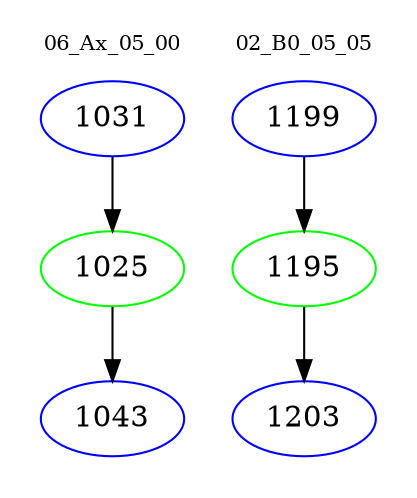 digraph{
subgraph cluster_0 {
color = white
label = "06_Ax_05_00";
fontsize=10;
T0_1031 [label="1031", color="blue"]
T0_1031 -> T0_1025 [color="black"]
T0_1025 [label="1025", color="green"]
T0_1025 -> T0_1043 [color="black"]
T0_1043 [label="1043", color="blue"]
}
subgraph cluster_1 {
color = white
label = "02_B0_05_05";
fontsize=10;
T1_1199 [label="1199", color="blue"]
T1_1199 -> T1_1195 [color="black"]
T1_1195 [label="1195", color="green"]
T1_1195 -> T1_1203 [color="black"]
T1_1203 [label="1203", color="blue"]
}
}
